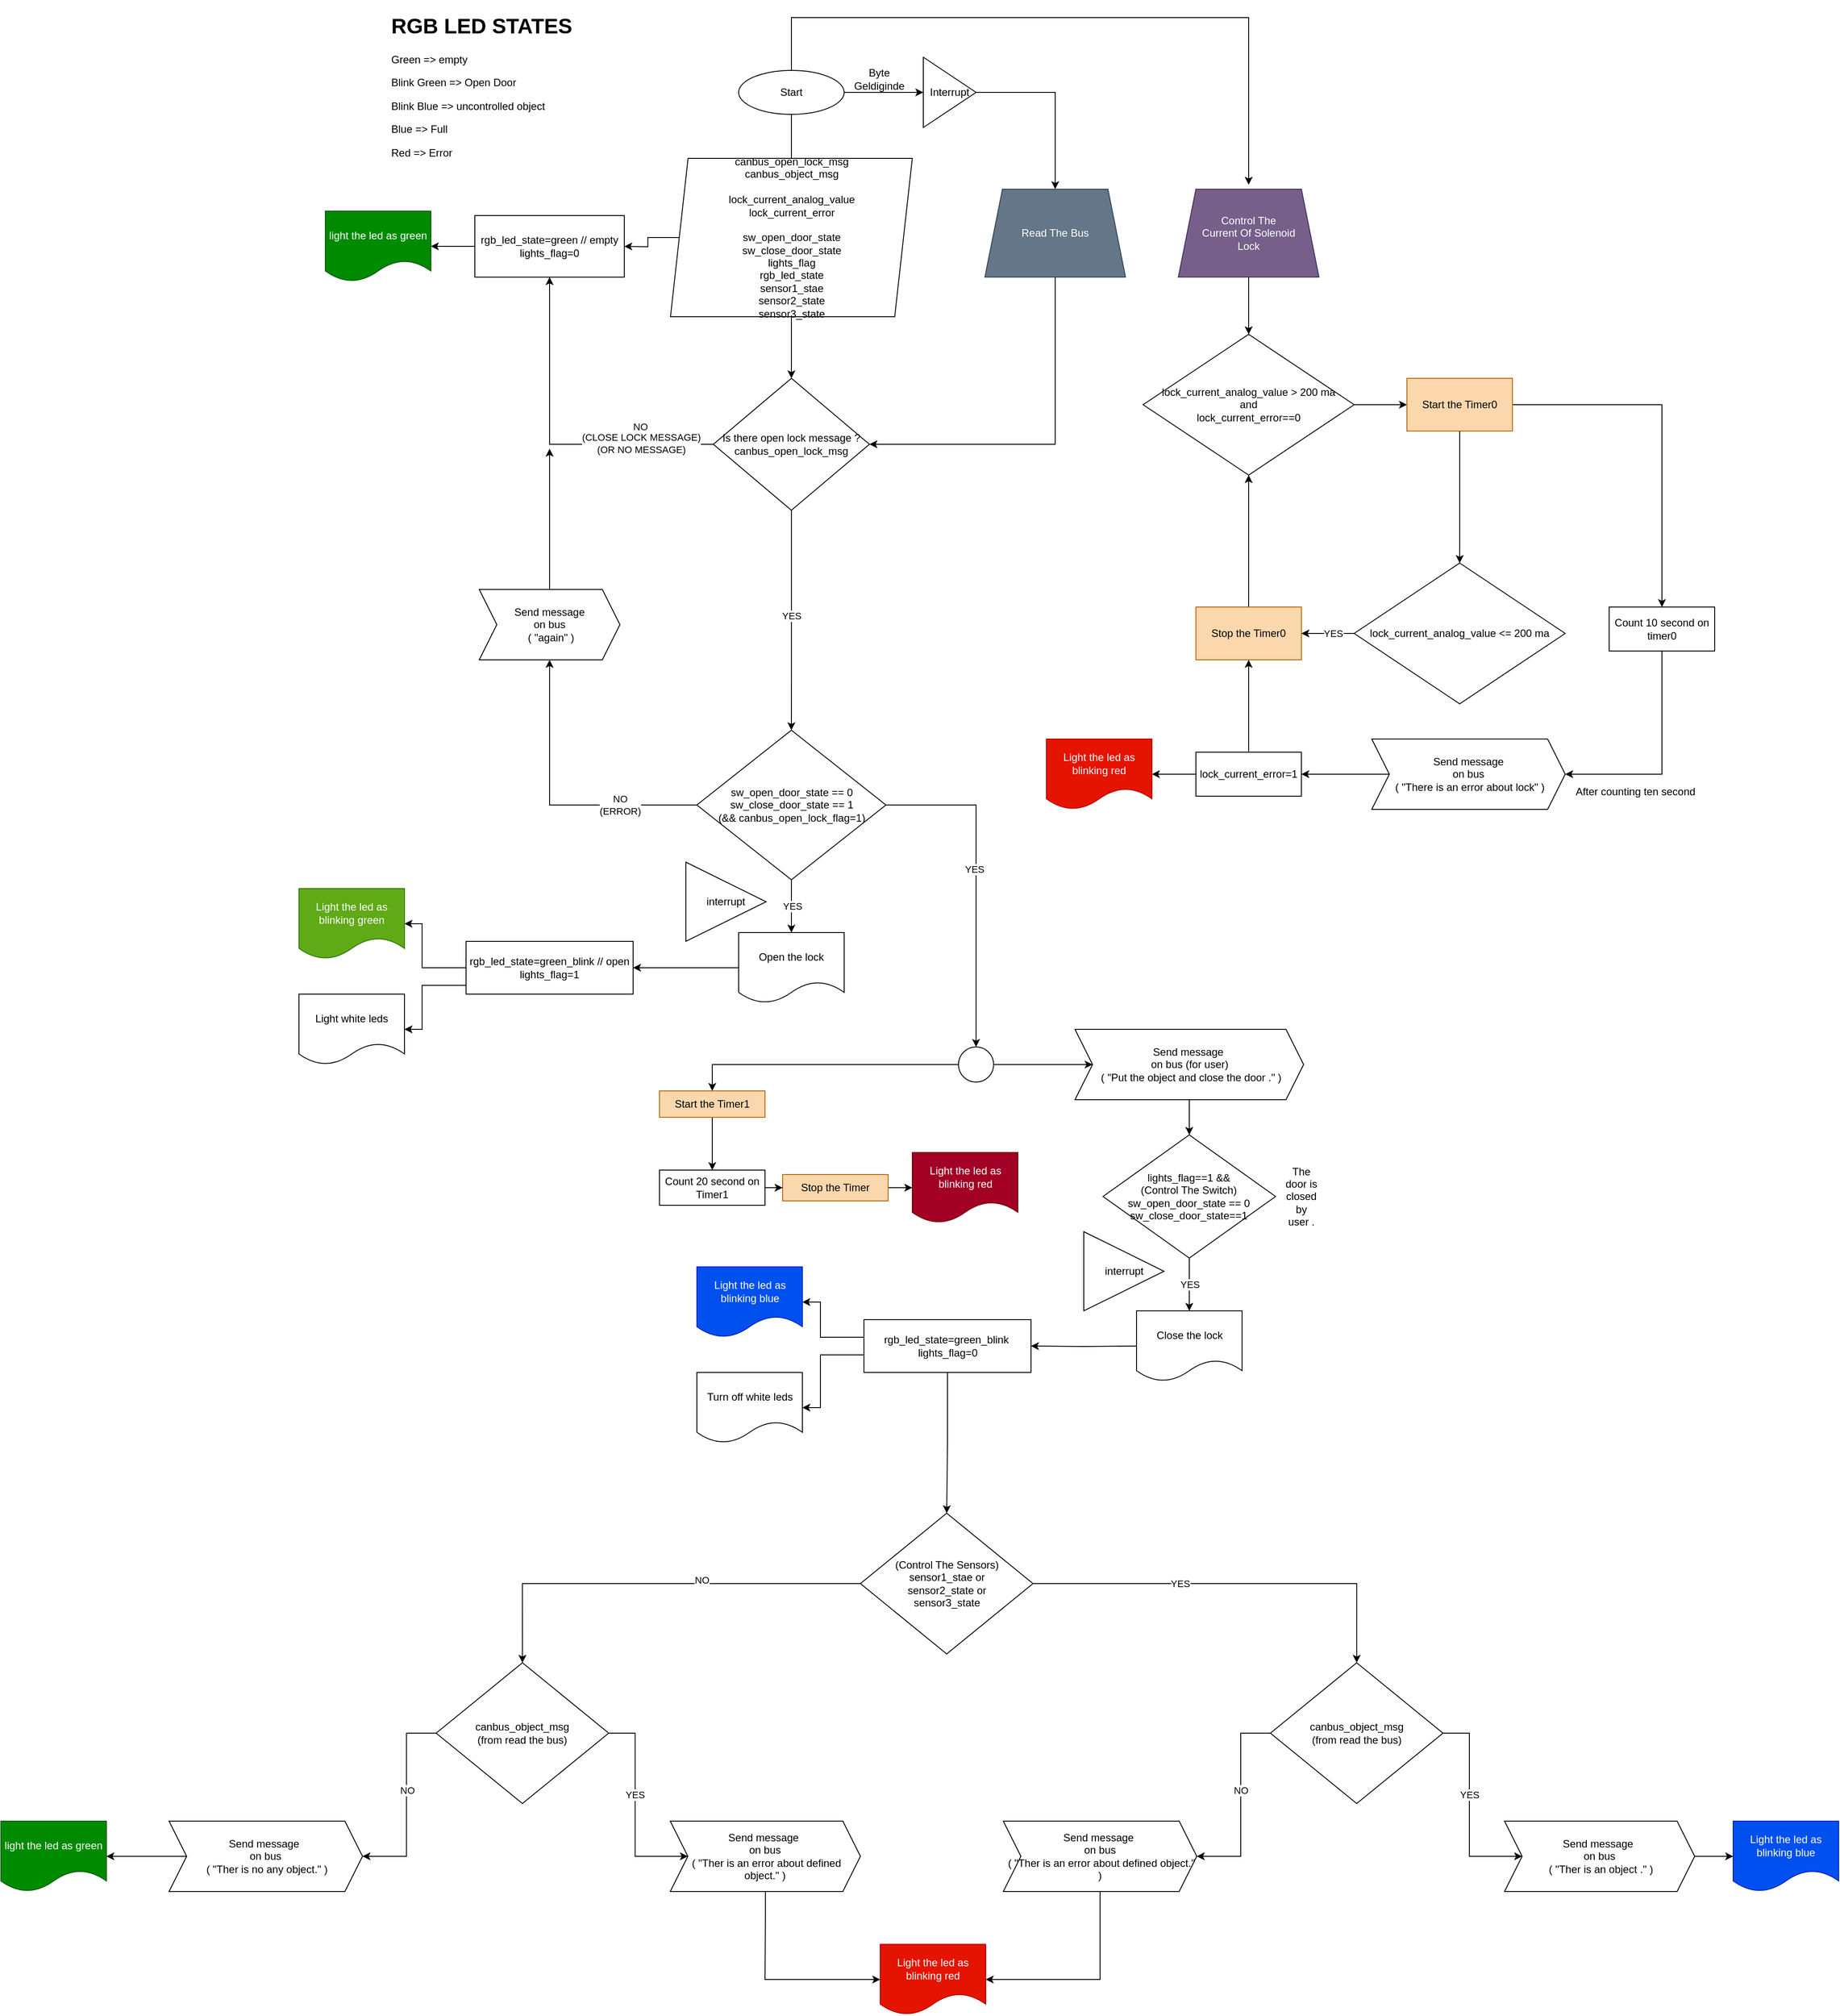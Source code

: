 <mxfile version="14.4.8" type="github">
  <diagram name="Page-1" id="edf60f1a-56cd-e834-aa8a-f176f3a09ee4">
    <mxGraphModel dx="5240" dy="3315" grid="1" gridSize="10" guides="1" tooltips="1" connect="1" arrows="1" fold="1" page="1" pageScale="1" pageWidth="1100" pageHeight="850" background="#ffffff" math="0" shadow="0">
      <root>
        <mxCell id="0" />
        <mxCell id="1" parent="0" />
        <mxCell id="D5FVr0X5BtPUz_qfZQi5-5" style="edgeStyle=orthogonalEdgeStyle;rounded=0;orthogonalLoop=1;jettySize=auto;html=1;" edge="1" parent="1" source="D5FVr0X5BtPUz_qfZQi5-3">
          <mxGeometry relative="1" as="geometry">
            <mxPoint x="-150.0" y="-450" as="targetPoint" />
          </mxGeometry>
        </mxCell>
        <mxCell id="D5FVr0X5BtPUz_qfZQi5-35" style="edgeStyle=orthogonalEdgeStyle;rounded=0;orthogonalLoop=1;jettySize=auto;html=1;entryX=0.5;entryY=0;entryDx=0;entryDy=0;" edge="1" parent="1" source="D5FVr0X5BtPUz_qfZQi5-46" target="D5FVr0X5BtPUz_qfZQi5-34">
          <mxGeometry relative="1" as="geometry" />
        </mxCell>
        <mxCell id="D5FVr0X5BtPUz_qfZQi5-44" style="edgeStyle=orthogonalEdgeStyle;rounded=0;orthogonalLoop=1;jettySize=auto;html=1;" edge="1" parent="1" source="D5FVr0X5BtPUz_qfZQi5-3">
          <mxGeometry relative="1" as="geometry">
            <mxPoint x="370" y="-440" as="targetPoint" />
            <Array as="points">
              <mxPoint x="-150" y="-630" />
            </Array>
          </mxGeometry>
        </mxCell>
        <mxCell id="D5FVr0X5BtPUz_qfZQi5-48" style="edgeStyle=orthogonalEdgeStyle;rounded=0;orthogonalLoop=1;jettySize=auto;html=1;entryX=0;entryY=0.5;entryDx=0;entryDy=0;" edge="1" parent="1" source="D5FVr0X5BtPUz_qfZQi5-3" target="D5FVr0X5BtPUz_qfZQi5-46">
          <mxGeometry relative="1" as="geometry">
            <mxPoint x="-20" y="-545" as="targetPoint" />
          </mxGeometry>
        </mxCell>
        <mxCell id="D5FVr0X5BtPUz_qfZQi5-3" value="Start" style="ellipse;whiteSpace=wrap;html=1;" vertex="1" parent="1">
          <mxGeometry x="-210" y="-570" width="120" height="50" as="geometry" />
        </mxCell>
        <mxCell id="D5FVr0X5BtPUz_qfZQi5-10" style="edgeStyle=orthogonalEdgeStyle;rounded=0;orthogonalLoop=1;jettySize=auto;html=1;entryX=0.5;entryY=0;entryDx=0;entryDy=0;" edge="1" parent="1" source="D5FVr0X5BtPUz_qfZQi5-6">
          <mxGeometry relative="1" as="geometry">
            <mxPoint x="-150.0" y="-220" as="targetPoint" />
          </mxGeometry>
        </mxCell>
        <mxCell id="D5FVr0X5BtPUz_qfZQi5-16" style="edgeStyle=orthogonalEdgeStyle;rounded=0;orthogonalLoop=1;jettySize=auto;html=1;" edge="1" parent="1" source="D5FVr0X5BtPUz_qfZQi5-6">
          <mxGeometry relative="1" as="geometry">
            <mxPoint x="-340" y="-370" as="targetPoint" />
          </mxGeometry>
        </mxCell>
        <mxCell id="D5FVr0X5BtPUz_qfZQi5-6" value="canbus_open_lock_msg&lt;br&gt;canbus_object_msg&lt;br&gt;&lt;br&gt;lock_current_analog_value&lt;br&gt;lock_current_error&lt;br&gt;&lt;br&gt;sw_open_door_state&lt;br&gt;sw_close_door_state&lt;br&gt;lights_flag&lt;br&gt;rgb_led_state&lt;br&gt;sensor1_stae&lt;br&gt;sensor2_state&lt;br&gt;sensor3_state" style="shape=parallelogram;perimeter=parallelogramPerimeter;whiteSpace=wrap;html=1;fixedSize=1;" vertex="1" parent="1">
          <mxGeometry x="-287.5" y="-470" width="275" height="180" as="geometry" />
        </mxCell>
        <mxCell id="D5FVr0X5BtPUz_qfZQi5-15" style="edgeStyle=orthogonalEdgeStyle;rounded=0;orthogonalLoop=1;jettySize=auto;html=1;entryX=0.5;entryY=0;entryDx=0;entryDy=0;" edge="1" parent="1" source="D5FVr0X5BtPUz_qfZQi5-11" target="D5FVr0X5BtPUz_qfZQi5-24">
          <mxGeometry relative="1" as="geometry">
            <mxPoint x="-150" y="170" as="targetPoint" />
            <Array as="points" />
          </mxGeometry>
        </mxCell>
        <mxCell id="D5FVr0X5BtPUz_qfZQi5-21" value="YES" style="edgeLabel;html=1;align=center;verticalAlign=middle;resizable=0;points=[];" vertex="1" connectable="0" parent="D5FVr0X5BtPUz_qfZQi5-15">
          <mxGeometry x="-0.691" y="-1" relative="1" as="geometry">
            <mxPoint x="0.9" y="81.1" as="offset" />
          </mxGeometry>
        </mxCell>
        <mxCell id="D5FVr0X5BtPUz_qfZQi5-18" style="edgeStyle=orthogonalEdgeStyle;rounded=0;orthogonalLoop=1;jettySize=auto;html=1;entryX=0.5;entryY=1;entryDx=0;entryDy=0;" edge="1" parent="1" source="D5FVr0X5BtPUz_qfZQi5-11" target="D5FVr0X5BtPUz_qfZQi5-17">
          <mxGeometry relative="1" as="geometry" />
        </mxCell>
        <mxCell id="D5FVr0X5BtPUz_qfZQi5-19" value="NO" style="edgeLabel;html=1;align=center;verticalAlign=middle;resizable=0;points=[];" vertex="1" connectable="0" parent="D5FVr0X5BtPUz_qfZQi5-18">
          <mxGeometry x="-0.831" y="-2" relative="1" as="geometry">
            <mxPoint x="-51.5" y="-18.06" as="offset" />
          </mxGeometry>
        </mxCell>
        <mxCell id="D5FVr0X5BtPUz_qfZQi5-20" value="(CLOSE LOCK MESSAGE)&lt;br&gt;(OR NO MESSAGE)" style="edgeLabel;html=1;align=center;verticalAlign=middle;resizable=0;points=[];" vertex="1" connectable="0" parent="D5FVr0X5BtPUz_qfZQi5-18">
          <mxGeometry x="-0.439" y="-1" relative="1" as="geometry">
            <mxPoint x="22.5" as="offset" />
          </mxGeometry>
        </mxCell>
        <mxCell id="D5FVr0X5BtPUz_qfZQi5-11" value="Is there open lock message ?&lt;br&gt;canbus_open_lock_msg" style="rhombus;whiteSpace=wrap;html=1;" vertex="1" parent="1">
          <mxGeometry x="-238.75" y="-220" width="177.5" height="150" as="geometry" />
        </mxCell>
        <mxCell id="D5FVr0X5BtPUz_qfZQi5-33" style="edgeStyle=orthogonalEdgeStyle;rounded=0;orthogonalLoop=1;jettySize=auto;html=1;entryX=1;entryY=0.5;entryDx=0;entryDy=0;" edge="1" parent="1" source="D5FVr0X5BtPUz_qfZQi5-17" target="D5FVr0X5BtPUz_qfZQi5-32">
          <mxGeometry relative="1" as="geometry" />
        </mxCell>
        <mxCell id="D5FVr0X5BtPUz_qfZQi5-17" value="rgb_led_state=green // empty&lt;br&gt;lights_flag=0" style="rounded=0;whiteSpace=wrap;html=1;" vertex="1" parent="1">
          <mxGeometry x="-510" y="-405" width="170" height="70" as="geometry" />
        </mxCell>
        <mxCell id="D5FVr0X5BtPUz_qfZQi5-26" value="YES" style="edgeStyle=orthogonalEdgeStyle;rounded=0;orthogonalLoop=1;jettySize=auto;html=1;entryX=0.5;entryY=0;entryDx=0;entryDy=0;" edge="1" parent="1" source="D5FVr0X5BtPUz_qfZQi5-24">
          <mxGeometry relative="1" as="geometry">
            <mxPoint x="-150" y="410" as="targetPoint" />
            <Array as="points" />
          </mxGeometry>
        </mxCell>
        <mxCell id="D5FVr0X5BtPUz_qfZQi5-41" value="NO&lt;br&gt;(ERROR)" style="edgeStyle=orthogonalEdgeStyle;rounded=0;orthogonalLoop=1;jettySize=auto;html=1;" edge="1" parent="1" source="D5FVr0X5BtPUz_qfZQi5-24" target="D5FVr0X5BtPUz_qfZQi5-40">
          <mxGeometry x="-0.472" relative="1" as="geometry">
            <mxPoint as="offset" />
          </mxGeometry>
        </mxCell>
        <mxCell id="D5FVr0X5BtPUz_qfZQi5-78" style="edgeStyle=orthogonalEdgeStyle;rounded=0;orthogonalLoop=1;jettySize=auto;html=1;entryX=0.5;entryY=0;entryDx=0;entryDy=0;" edge="1" parent="1" source="D5FVr0X5BtPUz_qfZQi5-24" target="D5FVr0X5BtPUz_qfZQi5-171">
          <mxGeometry relative="1" as="geometry">
            <mxPoint x="60" y="480" as="targetPoint" />
            <Array as="points">
              <mxPoint x="60" y="265" />
            </Array>
          </mxGeometry>
        </mxCell>
        <mxCell id="D5FVr0X5BtPUz_qfZQi5-79" value="YES" style="edgeLabel;html=1;align=center;verticalAlign=middle;resizable=0;points=[];" vertex="1" connectable="0" parent="D5FVr0X5BtPUz_qfZQi5-78">
          <mxGeometry x="-0.069" y="-2" relative="1" as="geometry">
            <mxPoint as="offset" />
          </mxGeometry>
        </mxCell>
        <mxCell id="D5FVr0X5BtPUz_qfZQi5-24" value="sw_open_door_state == 0&lt;span&gt;&lt;br&gt;sw_close_door_state == 1&lt;br&gt;(&amp;amp;&amp;amp;&amp;nbsp;&lt;/span&gt;canbus_open_lock_flag=1&lt;span&gt;)&lt;br&gt;&lt;/span&gt;" style="rhombus;whiteSpace=wrap;html=1;" vertex="1" parent="1">
          <mxGeometry x="-257.5" y="180" width="215" height="170" as="geometry" />
        </mxCell>
        <mxCell id="D5FVr0X5BtPUz_qfZQi5-63" style="edgeStyle=orthogonalEdgeStyle;rounded=0;orthogonalLoop=1;jettySize=auto;html=1;entryX=1;entryY=0.5;entryDx=0;entryDy=0;" edge="1" parent="1" source="D5FVr0X5BtPUz_qfZQi5-31" target="D5FVr0X5BtPUz_qfZQi5-61">
          <mxGeometry relative="1" as="geometry" />
        </mxCell>
        <mxCell id="D5FVr0X5BtPUz_qfZQi5-31" value="Open the lock" style="shape=document;whiteSpace=wrap;html=1;boundedLbl=1;" vertex="1" parent="1">
          <mxGeometry x="-210" y="410" width="120" height="80" as="geometry" />
        </mxCell>
        <mxCell id="D5FVr0X5BtPUz_qfZQi5-32" value="light the led as green" style="shape=document;whiteSpace=wrap;html=1;boundedLbl=1;fillColor=#008a00;strokeColor=#005700;fontColor=#ffffff;" vertex="1" parent="1">
          <mxGeometry x="-680" y="-410" width="120" height="80" as="geometry" />
        </mxCell>
        <mxCell id="D5FVr0X5BtPUz_qfZQi5-36" style="edgeStyle=orthogonalEdgeStyle;rounded=0;orthogonalLoop=1;jettySize=auto;html=1;entryX=1;entryY=0.5;entryDx=0;entryDy=0;" edge="1" parent="1" source="D5FVr0X5BtPUz_qfZQi5-34" target="D5FVr0X5BtPUz_qfZQi5-11">
          <mxGeometry relative="1" as="geometry">
            <Array as="points">
              <mxPoint x="150" y="-145" />
            </Array>
          </mxGeometry>
        </mxCell>
        <mxCell id="D5FVr0X5BtPUz_qfZQi5-34" value="Read The Bus" style="shape=trapezoid;perimeter=trapezoidPerimeter;whiteSpace=wrap;html=1;fixedSize=1;fillColor=#647687;strokeColor=#314354;fontColor=#ffffff;" vertex="1" parent="1">
          <mxGeometry x="70" y="-435" width="160" height="100" as="geometry" />
        </mxCell>
        <mxCell id="D5FVr0X5BtPUz_qfZQi5-37" value="interrupt" style="triangle;whiteSpace=wrap;html=1;" vertex="1" parent="1">
          <mxGeometry x="182.5" y="750" width="91.25" height="90" as="geometry" />
        </mxCell>
        <mxCell id="D5FVr0X5BtPUz_qfZQi5-42" style="edgeStyle=orthogonalEdgeStyle;rounded=0;orthogonalLoop=1;jettySize=auto;html=1;exitX=1;exitY=0.5;exitDx=0;exitDy=0;" edge="1" parent="1" source="D5FVr0X5BtPUz_qfZQi5-40">
          <mxGeometry relative="1" as="geometry">
            <mxPoint x="-425" y="-140" as="targetPoint" />
            <Array as="points">
              <mxPoint x="-425" y="60" />
            </Array>
          </mxGeometry>
        </mxCell>
        <mxCell id="D5FVr0X5BtPUz_qfZQi5-40" value="Send message &lt;br&gt;on bus&lt;br&gt;&amp;nbsp;( &quot;again&quot; )" style="shape=step;perimeter=stepPerimeter;whiteSpace=wrap;html=1;fixedSize=1;rotation=0;" vertex="1" parent="1">
          <mxGeometry x="-505" y="20" width="160" height="80" as="geometry" />
        </mxCell>
        <mxCell id="D5FVr0X5BtPUz_qfZQi5-58" style="edgeStyle=orthogonalEdgeStyle;rounded=0;orthogonalLoop=1;jettySize=auto;html=1;" edge="1" parent="1" source="D5FVr0X5BtPUz_qfZQi5-45" target="D5FVr0X5BtPUz_qfZQi5-57">
          <mxGeometry relative="1" as="geometry" />
        </mxCell>
        <mxCell id="D5FVr0X5BtPUz_qfZQi5-45" value="Control The &lt;br&gt;Current Of Solenoid&lt;br&gt;Lock" style="shape=trapezoid;perimeter=trapezoidPerimeter;whiteSpace=wrap;html=1;fixedSize=1;fillColor=#76608a;strokeColor=#432D57;fontColor=#ffffff;" vertex="1" parent="1">
          <mxGeometry x="290" y="-435" width="160" height="100" as="geometry" />
        </mxCell>
        <mxCell id="D5FVr0X5BtPUz_qfZQi5-46" value="Interrupt" style="triangle;whiteSpace=wrap;html=1;" vertex="1" parent="1">
          <mxGeometry y="-585" width="60" height="80" as="geometry" />
        </mxCell>
        <mxCell id="D5FVr0X5BtPUz_qfZQi5-49" value="Byte Geldiginde&lt;br&gt;" style="text;html=1;strokeColor=none;fillColor=none;align=center;verticalAlign=middle;whiteSpace=wrap;rounded=0;" vertex="1" parent="1">
          <mxGeometry x="-70" y="-570" width="40" height="20" as="geometry" />
        </mxCell>
        <mxCell id="D5FVr0X5BtPUz_qfZQi5-52" value="YES" style="edgeStyle=orthogonalEdgeStyle;rounded=0;orthogonalLoop=1;jettySize=auto;html=1;exitX=0.5;exitY=1;exitDx=0;exitDy=0;" edge="1" parent="1" source="D5FVr0X5BtPUz_qfZQi5-50">
          <mxGeometry relative="1" as="geometry">
            <mxPoint x="302.5" y="840" as="targetPoint" />
            <mxPoint x="302.5" y="769.996" as="sourcePoint" />
          </mxGeometry>
        </mxCell>
        <mxCell id="D5FVr0X5BtPUz_qfZQi5-50" value="lights_flag==1 &amp;amp;&amp;amp;&lt;br&gt;(Control The Switch)&lt;br&gt;sw_open_door_state == 0&lt;br&gt;sw_close_door_state==1" style="rhombus;whiteSpace=wrap;html=1;" vertex="1" parent="1">
          <mxGeometry x="204.37" y="640" width="196.25" height="140" as="geometry" />
        </mxCell>
        <mxCell id="D5FVr0X5BtPUz_qfZQi5-56" value="Close the lock" style="shape=document;whiteSpace=wrap;html=1;boundedLbl=1;" vertex="1" parent="1">
          <mxGeometry x="242.5" y="840" width="120" height="80" as="geometry" />
        </mxCell>
        <mxCell id="D5FVr0X5BtPUz_qfZQi5-137" style="edgeStyle=orthogonalEdgeStyle;rounded=0;orthogonalLoop=1;jettySize=auto;html=1;" edge="1" parent="1" source="D5FVr0X5BtPUz_qfZQi5-57" target="D5FVr0X5BtPUz_qfZQi5-136">
          <mxGeometry relative="1" as="geometry" />
        </mxCell>
        <mxCell id="D5FVr0X5BtPUz_qfZQi5-57" value="lock_current_analog_value &amp;gt; 200 ma&lt;br&gt;and&lt;br&gt;lock_current_error==0" style="rhombus;whiteSpace=wrap;html=1;" vertex="1" parent="1">
          <mxGeometry x="250" y="-270" width="240" height="160" as="geometry" />
        </mxCell>
        <mxCell id="D5FVr0X5BtPUz_qfZQi5-163" style="edgeStyle=orthogonalEdgeStyle;rounded=0;orthogonalLoop=1;jettySize=auto;html=1;entryX=1;entryY=0.5;entryDx=0;entryDy=0;" edge="1" parent="1" source="D5FVr0X5BtPUz_qfZQi5-59" target="D5FVr0X5BtPUz_qfZQi5-161">
          <mxGeometry relative="1" as="geometry" />
        </mxCell>
        <mxCell id="D5FVr0X5BtPUz_qfZQi5-59" value="Send message &lt;br&gt;on bus&lt;br&gt;&amp;nbsp;( &quot;There is an error about lock&quot; )" style="shape=step;perimeter=stepPerimeter;whiteSpace=wrap;html=1;fixedSize=1;rotation=0;" vertex="1" parent="1">
          <mxGeometry x="510" y="190" width="220" height="80" as="geometry" />
        </mxCell>
        <mxCell id="D5FVr0X5BtPUz_qfZQi5-65" style="edgeStyle=orthogonalEdgeStyle;rounded=0;orthogonalLoop=1;jettySize=auto;html=1;entryX=1;entryY=0.5;entryDx=0;entryDy=0;" edge="1" parent="1" source="D5FVr0X5BtPUz_qfZQi5-61" target="D5FVr0X5BtPUz_qfZQi5-64">
          <mxGeometry relative="1" as="geometry">
            <Array as="points">
              <mxPoint x="-570" y="450" />
              <mxPoint x="-570" y="400" />
            </Array>
          </mxGeometry>
        </mxCell>
        <mxCell id="D5FVr0X5BtPUz_qfZQi5-67" style="edgeStyle=orthogonalEdgeStyle;rounded=0;orthogonalLoop=1;jettySize=auto;html=1;entryX=1;entryY=0.5;entryDx=0;entryDy=0;" edge="1" parent="1" source="D5FVr0X5BtPUz_qfZQi5-61" target="D5FVr0X5BtPUz_qfZQi5-66">
          <mxGeometry relative="1" as="geometry">
            <Array as="points">
              <mxPoint x="-570" y="470" />
              <mxPoint x="-570" y="520" />
            </Array>
          </mxGeometry>
        </mxCell>
        <mxCell id="D5FVr0X5BtPUz_qfZQi5-61" value="&lt;span&gt;rgb_led_state=green_blink // open&lt;/span&gt;&lt;br&gt;&lt;span&gt;lights_flag=1&lt;/span&gt;" style="rounded=0;whiteSpace=wrap;html=1;" vertex="1" parent="1">
          <mxGeometry x="-520" y="420" width="190" height="60" as="geometry" />
        </mxCell>
        <mxCell id="D5FVr0X5BtPUz_qfZQi5-64" value="Light the led as blinking green" style="shape=document;whiteSpace=wrap;html=1;boundedLbl=1;fillColor=#60a917;strokeColor=#2D7600;fontColor=#ffffff;" vertex="1" parent="1">
          <mxGeometry x="-710" y="360" width="120" height="80" as="geometry" />
        </mxCell>
        <mxCell id="D5FVr0X5BtPUz_qfZQi5-66" value="Light white leds" style="shape=document;whiteSpace=wrap;html=1;boundedLbl=1;" vertex="1" parent="1">
          <mxGeometry x="-710" y="480" width="120" height="80" as="geometry" />
        </mxCell>
        <mxCell id="D5FVr0X5BtPUz_qfZQi5-68" style="edgeStyle=orthogonalEdgeStyle;rounded=0;orthogonalLoop=1;jettySize=auto;html=1;entryX=1;entryY=0.5;entryDx=0;entryDy=0;" edge="1" parent="1" target="D5FVr0X5BtPUz_qfZQi5-71">
          <mxGeometry relative="1" as="geometry">
            <mxPoint x="242.5" y="880" as="sourcePoint" />
          </mxGeometry>
        </mxCell>
        <mxCell id="D5FVr0X5BtPUz_qfZQi5-69" style="edgeStyle=orthogonalEdgeStyle;rounded=0;orthogonalLoop=1;jettySize=auto;html=1;entryX=1;entryY=0.5;entryDx=0;entryDy=0;" edge="1" parent="1" source="D5FVr0X5BtPUz_qfZQi5-71" target="D5FVr0X5BtPUz_qfZQi5-72">
          <mxGeometry relative="1" as="geometry">
            <Array as="points">
              <mxPoint x="-117" y="870" />
              <mxPoint x="-117" y="830" />
            </Array>
          </mxGeometry>
        </mxCell>
        <mxCell id="D5FVr0X5BtPUz_qfZQi5-70" style="edgeStyle=orthogonalEdgeStyle;rounded=0;orthogonalLoop=1;jettySize=auto;html=1;entryX=1;entryY=0.5;entryDx=0;entryDy=0;" edge="1" parent="1" source="D5FVr0X5BtPUz_qfZQi5-71" target="D5FVr0X5BtPUz_qfZQi5-73">
          <mxGeometry relative="1" as="geometry">
            <Array as="points">
              <mxPoint x="-117" y="890" />
              <mxPoint x="-117" y="950" />
            </Array>
          </mxGeometry>
        </mxCell>
        <mxCell id="D5FVr0X5BtPUz_qfZQi5-192" style="edgeStyle=orthogonalEdgeStyle;rounded=0;orthogonalLoop=1;jettySize=auto;html=1;entryX=0.5;entryY=0;entryDx=0;entryDy=0;" edge="1" parent="1" source="D5FVr0X5BtPUz_qfZQi5-71" target="D5FVr0X5BtPUz_qfZQi5-106">
          <mxGeometry relative="1" as="geometry" />
        </mxCell>
        <mxCell id="D5FVr0X5BtPUz_qfZQi5-71" value="&lt;span&gt;rgb_led_state=green_blink&amp;nbsp;&lt;/span&gt;&lt;br&gt;&lt;span&gt;lights_flag=0&lt;/span&gt;" style="rounded=0;whiteSpace=wrap;html=1;" vertex="1" parent="1">
          <mxGeometry x="-67.5" y="850" width="190" height="60" as="geometry" />
        </mxCell>
        <mxCell id="D5FVr0X5BtPUz_qfZQi5-72" value="Light the led as blinking blue" style="shape=document;whiteSpace=wrap;html=1;boundedLbl=1;fillColor=#0050ef;strokeColor=#001DBC;fontColor=#ffffff;" vertex="1" parent="1">
          <mxGeometry x="-257.5" y="790" width="120" height="80" as="geometry" />
        </mxCell>
        <mxCell id="D5FVr0X5BtPUz_qfZQi5-73" value="Turn off white leds" style="shape=document;whiteSpace=wrap;html=1;boundedLbl=1;" vertex="1" parent="1">
          <mxGeometry x="-257.5" y="910" width="120" height="80" as="geometry" />
        </mxCell>
        <mxCell id="D5FVr0X5BtPUz_qfZQi5-74" value="&lt;h1&gt;RGB LED STATES&lt;/h1&gt;&lt;p&gt;Green =&amp;gt; empty&lt;/p&gt;&lt;p&gt;Blink Green =&amp;gt; Open Door&lt;/p&gt;&lt;p&gt;Blink Blue =&amp;gt; uncontrolled object&lt;/p&gt;&lt;p&gt;Blue =&amp;gt; Full&lt;/p&gt;&lt;p&gt;Red =&amp;gt; Error&lt;/p&gt;&lt;p&gt;&lt;br&gt;&lt;/p&gt;&lt;p&gt;&lt;br&gt;&lt;/p&gt;" style="text;html=1;strokeColor=none;fillColor=none;spacing=5;spacingTop=-20;whiteSpace=wrap;overflow=hidden;rounded=0;" vertex="1" parent="1">
          <mxGeometry x="-610" y="-640" width="230" height="170" as="geometry" />
        </mxCell>
        <mxCell id="D5FVr0X5BtPUz_qfZQi5-75" value="interrupt" style="triangle;whiteSpace=wrap;html=1;" vertex="1" parent="1">
          <mxGeometry x="-270" y="330" width="91.25" height="90" as="geometry" />
        </mxCell>
        <mxCell id="D5FVr0X5BtPUz_qfZQi5-91" value="The door is closed by user ." style="text;html=1;strokeColor=none;fillColor=none;align=center;verticalAlign=middle;whiteSpace=wrap;rounded=0;" vertex="1" parent="1">
          <mxGeometry x="410" y="700" width="40" height="20" as="geometry" />
        </mxCell>
        <mxCell id="D5FVr0X5BtPUz_qfZQi5-181" style="edgeStyle=orthogonalEdgeStyle;rounded=0;orthogonalLoop=1;jettySize=auto;html=1;entryX=0.5;entryY=0;entryDx=0;entryDy=0;" edge="1" parent="1" source="D5FVr0X5BtPUz_qfZQi5-96" target="D5FVr0X5BtPUz_qfZQi5-180">
          <mxGeometry relative="1" as="geometry" />
        </mxCell>
        <mxCell id="D5FVr0X5BtPUz_qfZQi5-96" value="Start the Timer1" style="rounded=0;whiteSpace=wrap;html=1;fillColor=#fad7ac;strokeColor=#b46504;" vertex="1" parent="1">
          <mxGeometry x="-300" y="590" width="120" height="30" as="geometry" />
        </mxCell>
        <mxCell id="D5FVr0X5BtPUz_qfZQi5-190" style="edgeStyle=orthogonalEdgeStyle;rounded=0;orthogonalLoop=1;jettySize=auto;html=1;entryX=0.5;entryY=0;entryDx=0;entryDy=0;" edge="1" parent="1" source="D5FVr0X5BtPUz_qfZQi5-100" target="D5FVr0X5BtPUz_qfZQi5-50">
          <mxGeometry relative="1" as="geometry" />
        </mxCell>
        <mxCell id="D5FVr0X5BtPUz_qfZQi5-100" value="&lt;span style=&quot;background-color: rgb(255 , 255 , 255)&quot;&gt;Send message&amp;nbsp;&lt;/span&gt;&lt;br&gt;&lt;span style=&quot;background-color: rgb(255 , 255 , 255)&quot;&gt;on bus (for user)&lt;/span&gt;&lt;br&gt;&lt;span style=&quot;background-color: rgb(255 , 255 , 255)&quot;&gt;&amp;nbsp;( &quot;Put the object and close the door .&quot; )&lt;/span&gt;" style="shape=step;perimeter=stepPerimeter;whiteSpace=wrap;html=1;fixedSize=1;" vertex="1" parent="1">
          <mxGeometry x="172.5" y="520" width="260" height="80" as="geometry" />
        </mxCell>
        <mxCell id="D5FVr0X5BtPUz_qfZQi5-189" value="" style="edgeStyle=orthogonalEdgeStyle;rounded=0;orthogonalLoop=1;jettySize=auto;html=1;" edge="1" parent="1" source="D5FVr0X5BtPUz_qfZQi5-103" target="D5FVr0X5BtPUz_qfZQi5-183">
          <mxGeometry relative="1" as="geometry" />
        </mxCell>
        <mxCell id="D5FVr0X5BtPUz_qfZQi5-103" value="Stop the Timer" style="rounded=0;whiteSpace=wrap;html=1;fillColor=#fad7ac;strokeColor=#b46504;" vertex="1" parent="1">
          <mxGeometry x="-160" y="685" width="120" height="30" as="geometry" />
        </mxCell>
        <mxCell id="D5FVr0X5BtPUz_qfZQi5-118" value="YES" style="edgeStyle=orthogonalEdgeStyle;rounded=0;orthogonalLoop=1;jettySize=auto;html=1;entryX=0.5;entryY=0;entryDx=0;entryDy=0;" edge="1" parent="1" source="D5FVr0X5BtPUz_qfZQi5-106" target="D5FVr0X5BtPUz_qfZQi5-117">
          <mxGeometry x="-0.271" relative="1" as="geometry">
            <Array as="points">
              <mxPoint x="493" y="1150" />
            </Array>
            <mxPoint as="offset" />
          </mxGeometry>
        </mxCell>
        <mxCell id="D5FVr0X5BtPUz_qfZQi5-131" style="edgeStyle=orthogonalEdgeStyle;rounded=0;orthogonalLoop=1;jettySize=auto;html=1;entryX=0.5;entryY=0;entryDx=0;entryDy=0;" edge="1" parent="1" source="D5FVr0X5BtPUz_qfZQi5-106" target="D5FVr0X5BtPUz_qfZQi5-130">
          <mxGeometry relative="1" as="geometry" />
        </mxCell>
        <mxCell id="D5FVr0X5BtPUz_qfZQi5-132" value="NO&lt;br&gt;" style="edgeLabel;html=1;align=center;verticalAlign=middle;resizable=0;points=[];" vertex="1" connectable="0" parent="D5FVr0X5BtPUz_qfZQi5-131">
          <mxGeometry x="-0.235" y="-4" relative="1" as="geometry">
            <mxPoint x="1" as="offset" />
          </mxGeometry>
        </mxCell>
        <mxCell id="D5FVr0X5BtPUz_qfZQi5-106" value="(Control The Sensors)&lt;br&gt;sensor1_stae or&lt;br&gt;sensor2_state or&lt;br&gt;sensor3_state" style="rhombus;whiteSpace=wrap;html=1;" vertex="1" parent="1">
          <mxGeometry x="-71.5" y="1070" width="196.25" height="160" as="geometry" />
        </mxCell>
        <mxCell id="D5FVr0X5BtPUz_qfZQi5-135" style="edgeStyle=orthogonalEdgeStyle;rounded=0;orthogonalLoop=1;jettySize=auto;html=1;" edge="1" parent="1" source="D5FVr0X5BtPUz_qfZQi5-107" target="D5FVr0X5BtPUz_qfZQi5-134">
          <mxGeometry relative="1" as="geometry" />
        </mxCell>
        <mxCell id="D5FVr0X5BtPUz_qfZQi5-107" value="&lt;span style=&quot;background-color: rgb(255 , 255 , 255)&quot;&gt;Send message&amp;nbsp;&lt;/span&gt;&lt;br&gt;&lt;span style=&quot;background-color: rgb(255 , 255 , 255)&quot;&gt;on bus&lt;/span&gt;&lt;br&gt;&lt;span style=&quot;background-color: rgb(255 , 255 , 255)&quot;&gt;&amp;nbsp;( &quot;Ther is an object .&quot; )&lt;/span&gt;" style="shape=step;perimeter=stepPerimeter;whiteSpace=wrap;html=1;fixedSize=1;" vertex="1" parent="1">
          <mxGeometry x="661" y="1420" width="216.25" height="80" as="geometry" />
        </mxCell>
        <mxCell id="D5FVr0X5BtPUz_qfZQi5-167" style="edgeStyle=orthogonalEdgeStyle;rounded=0;orthogonalLoop=1;jettySize=auto;html=1;entryX=1;entryY=0.5;entryDx=0;entryDy=0;" edge="1" parent="1" source="D5FVr0X5BtPUz_qfZQi5-111" target="D5FVr0X5BtPUz_qfZQi5-166">
          <mxGeometry relative="1" as="geometry">
            <Array as="points">
              <mxPoint x="201" y="1600" />
            </Array>
          </mxGeometry>
        </mxCell>
        <mxCell id="D5FVr0X5BtPUz_qfZQi5-111" value="&lt;span&gt;Send message&amp;nbsp;&lt;/span&gt;&lt;br style=&quot;background-color: rgb(248 , 249 , 250)&quot;&gt;&lt;span&gt;on bus&lt;/span&gt;&lt;br style=&quot;background-color: rgb(248 , 249 , 250)&quot;&gt;&lt;span&gt;&amp;nbsp;( &quot;Ther is an error about defined object.&quot; )&lt;/span&gt;" style="shape=step;perimeter=stepPerimeter;whiteSpace=wrap;html=1;fixedSize=1;rotation=0;" vertex="1" parent="1">
          <mxGeometry x="91" y="1420" width="220" height="80" as="geometry" />
        </mxCell>
        <mxCell id="D5FVr0X5BtPUz_qfZQi5-120" value="YES" style="edgeStyle=orthogonalEdgeStyle;rounded=0;orthogonalLoop=1;jettySize=auto;html=1;entryX=0;entryY=0.5;entryDx=0;entryDy=0;" edge="1" parent="1" source="D5FVr0X5BtPUz_qfZQi5-117" target="D5FVr0X5BtPUz_qfZQi5-107">
          <mxGeometry x="-0.13" relative="1" as="geometry">
            <Array as="points">
              <mxPoint x="621" y="1320" />
              <mxPoint x="621" y="1460" />
            </Array>
            <mxPoint as="offset" />
          </mxGeometry>
        </mxCell>
        <mxCell id="D5FVr0X5BtPUz_qfZQi5-122" style="edgeStyle=orthogonalEdgeStyle;rounded=0;orthogonalLoop=1;jettySize=auto;html=1;entryX=1;entryY=0.5;entryDx=0;entryDy=0;" edge="1" parent="1" source="D5FVr0X5BtPUz_qfZQi5-117" target="D5FVr0X5BtPUz_qfZQi5-111">
          <mxGeometry relative="1" as="geometry">
            <mxPoint x="321" y="1460" as="targetPoint" />
            <Array as="points">
              <mxPoint x="361" y="1320" />
              <mxPoint x="361" y="1460" />
            </Array>
          </mxGeometry>
        </mxCell>
        <mxCell id="D5FVr0X5BtPUz_qfZQi5-123" value="NO" style="edgeLabel;html=1;align=center;verticalAlign=middle;resizable=0;points=[];" vertex="1" connectable="0" parent="D5FVr0X5BtPUz_qfZQi5-122">
          <mxGeometry x="-0.009" relative="1" as="geometry">
            <mxPoint y="-12.92" as="offset" />
          </mxGeometry>
        </mxCell>
        <mxCell id="D5FVr0X5BtPUz_qfZQi5-117" value="canbus_object_msg&lt;br&gt;(from read the bus)" style="rhombus;whiteSpace=wrap;html=1;" vertex="1" parent="1">
          <mxGeometry x="394.75" y="1240" width="196.25" height="160" as="geometry" />
        </mxCell>
        <mxCell id="D5FVr0X5BtPUz_qfZQi5-168" style="edgeStyle=orthogonalEdgeStyle;rounded=0;orthogonalLoop=1;jettySize=auto;html=1;entryX=0;entryY=0.5;entryDx=0;entryDy=0;" edge="1" parent="1" source="D5FVr0X5BtPUz_qfZQi5-125" target="D5FVr0X5BtPUz_qfZQi5-166">
          <mxGeometry relative="1" as="geometry">
            <mxPoint x="-89" y="1700" as="targetPoint" />
            <Array as="points">
              <mxPoint x="-180" y="1530" />
              <mxPoint x="-180" y="1600" />
            </Array>
          </mxGeometry>
        </mxCell>
        <mxCell id="D5FVr0X5BtPUz_qfZQi5-125" value="Send message&amp;nbsp;&lt;br&gt;on bus&lt;br&gt;&amp;nbsp;( &quot;Ther is an error about defined object.&quot; )" style="shape=step;perimeter=stepPerimeter;whiteSpace=wrap;html=1;fixedSize=1;" vertex="1" parent="1">
          <mxGeometry x="-287.75" y="1420" width="216.25" height="80" as="geometry" />
        </mxCell>
        <mxCell id="D5FVr0X5BtPUz_qfZQi5-170" style="edgeStyle=orthogonalEdgeStyle;rounded=0;orthogonalLoop=1;jettySize=auto;html=1;entryX=1;entryY=0.5;entryDx=0;entryDy=0;" edge="1" parent="1" source="D5FVr0X5BtPUz_qfZQi5-126" target="D5FVr0X5BtPUz_qfZQi5-169">
          <mxGeometry relative="1" as="geometry" />
        </mxCell>
        <mxCell id="D5FVr0X5BtPUz_qfZQi5-126" value="&lt;span&gt;Send message&amp;nbsp;&lt;/span&gt;&lt;br style=&quot;background-color: rgb(248 , 249 , 250)&quot;&gt;&lt;span&gt;on bus&lt;/span&gt;&lt;br style=&quot;background-color: rgb(248 , 249 , 250)&quot;&gt;&lt;span&gt;&amp;nbsp;( &quot;Ther is no any object.&quot; )&lt;/span&gt;" style="shape=step;perimeter=stepPerimeter;whiteSpace=wrap;html=1;fixedSize=1;rotation=0;" vertex="1" parent="1">
          <mxGeometry x="-857.75" y="1420" width="220" height="80" as="geometry" />
        </mxCell>
        <mxCell id="D5FVr0X5BtPUz_qfZQi5-127" value="YES" style="edgeStyle=orthogonalEdgeStyle;rounded=0;orthogonalLoop=1;jettySize=auto;html=1;entryX=0;entryY=0.5;entryDx=0;entryDy=0;" edge="1" parent="1" source="D5FVr0X5BtPUz_qfZQi5-130" target="D5FVr0X5BtPUz_qfZQi5-125">
          <mxGeometry x="-0.13" relative="1" as="geometry">
            <Array as="points">
              <mxPoint x="-327.75" y="1320" />
              <mxPoint x="-327.75" y="1460" />
            </Array>
            <mxPoint as="offset" />
          </mxGeometry>
        </mxCell>
        <mxCell id="D5FVr0X5BtPUz_qfZQi5-128" style="edgeStyle=orthogonalEdgeStyle;rounded=0;orthogonalLoop=1;jettySize=auto;html=1;entryX=1;entryY=0.5;entryDx=0;entryDy=0;" edge="1" parent="1" source="D5FVr0X5BtPUz_qfZQi5-130" target="D5FVr0X5BtPUz_qfZQi5-126">
          <mxGeometry relative="1" as="geometry">
            <mxPoint x="-627.75" y="1460" as="targetPoint" />
            <Array as="points">
              <mxPoint x="-587.75" y="1320" />
              <mxPoint x="-587.75" y="1460" />
            </Array>
          </mxGeometry>
        </mxCell>
        <mxCell id="D5FVr0X5BtPUz_qfZQi5-129" value="NO" style="edgeLabel;html=1;align=center;verticalAlign=middle;resizable=0;points=[];" vertex="1" connectable="0" parent="D5FVr0X5BtPUz_qfZQi5-128">
          <mxGeometry x="-0.009" relative="1" as="geometry">
            <mxPoint y="-12.92" as="offset" />
          </mxGeometry>
        </mxCell>
        <mxCell id="D5FVr0X5BtPUz_qfZQi5-130" value="canbus_object_msg&lt;br&gt;(from read the bus)" style="rhombus;whiteSpace=wrap;html=1;" vertex="1" parent="1">
          <mxGeometry x="-554" y="1240" width="196.25" height="160" as="geometry" />
        </mxCell>
        <mxCell id="D5FVr0X5BtPUz_qfZQi5-134" value="Light the led as blinking blue" style="shape=document;whiteSpace=wrap;html=1;boundedLbl=1;fillColor=#0050ef;strokeColor=#001DBC;fontColor=#ffffff;" vertex="1" parent="1">
          <mxGeometry x="921" y="1420" width="120" height="80" as="geometry" />
        </mxCell>
        <mxCell id="D5FVr0X5BtPUz_qfZQi5-149" style="edgeStyle=orthogonalEdgeStyle;rounded=0;orthogonalLoop=1;jettySize=auto;html=1;entryX=0.5;entryY=0;entryDx=0;entryDy=0;" edge="1" parent="1" source="D5FVr0X5BtPUz_qfZQi5-136" target="D5FVr0X5BtPUz_qfZQi5-140">
          <mxGeometry relative="1" as="geometry">
            <Array as="points">
              <mxPoint x="610" y="-110" />
              <mxPoint x="610" y="-110" />
            </Array>
          </mxGeometry>
        </mxCell>
        <mxCell id="D5FVr0X5BtPUz_qfZQi5-152" style="edgeStyle=orthogonalEdgeStyle;rounded=0;orthogonalLoop=1;jettySize=auto;html=1;" edge="1" parent="1" source="D5FVr0X5BtPUz_qfZQi5-136" target="D5FVr0X5BtPUz_qfZQi5-139">
          <mxGeometry relative="1" as="geometry" />
        </mxCell>
        <mxCell id="D5FVr0X5BtPUz_qfZQi5-136" value="Start the Timer0" style="rounded=0;whiteSpace=wrap;html=1;fillColor=#fad7ac;strokeColor=#b46504;" vertex="1" parent="1">
          <mxGeometry x="550" y="-220" width="120" height="60" as="geometry" />
        </mxCell>
        <mxCell id="D5FVr0X5BtPUz_qfZQi5-154" style="edgeStyle=orthogonalEdgeStyle;rounded=0;orthogonalLoop=1;jettySize=auto;html=1;entryX=1;entryY=0.5;entryDx=0;entryDy=0;" edge="1" parent="1" source="D5FVr0X5BtPUz_qfZQi5-139" target="D5FVr0X5BtPUz_qfZQi5-59">
          <mxGeometry relative="1" as="geometry">
            <Array as="points">
              <mxPoint x="840" y="230" />
            </Array>
          </mxGeometry>
        </mxCell>
        <mxCell id="D5FVr0X5BtPUz_qfZQi5-139" value="Count 10 second on timer0" style="rounded=0;whiteSpace=wrap;html=1;" vertex="1" parent="1">
          <mxGeometry x="780" y="40" width="120" height="50" as="geometry" />
        </mxCell>
        <mxCell id="D5FVr0X5BtPUz_qfZQi5-147" style="edgeStyle=orthogonalEdgeStyle;rounded=0;orthogonalLoop=1;jettySize=auto;html=1;entryX=1;entryY=0.5;entryDx=0;entryDy=0;" edge="1" parent="1" source="D5FVr0X5BtPUz_qfZQi5-140" target="D5FVr0X5BtPUz_qfZQi5-142">
          <mxGeometry relative="1" as="geometry" />
        </mxCell>
        <mxCell id="D5FVr0X5BtPUz_qfZQi5-148" value="YES" style="edgeLabel;html=1;align=center;verticalAlign=middle;resizable=0;points=[];" vertex="1" connectable="0" parent="D5FVr0X5BtPUz_qfZQi5-147">
          <mxGeometry x="-0.192" relative="1" as="geometry">
            <mxPoint as="offset" />
          </mxGeometry>
        </mxCell>
        <mxCell id="D5FVr0X5BtPUz_qfZQi5-140" value="lock_current_analog_value &amp;lt;= 200 ma" style="rhombus;whiteSpace=wrap;html=1;" vertex="1" parent="1">
          <mxGeometry x="490" y="-10" width="240" height="160" as="geometry" />
        </mxCell>
        <mxCell id="D5FVr0X5BtPUz_qfZQi5-144" style="edgeStyle=orthogonalEdgeStyle;rounded=0;orthogonalLoop=1;jettySize=auto;html=1;entryX=0.5;entryY=1;entryDx=0;entryDy=0;" edge="1" parent="1" source="D5FVr0X5BtPUz_qfZQi5-142" target="D5FVr0X5BtPUz_qfZQi5-57">
          <mxGeometry relative="1" as="geometry" />
        </mxCell>
        <mxCell id="D5FVr0X5BtPUz_qfZQi5-142" value="Stop the Timer0" style="rounded=0;whiteSpace=wrap;html=1;fillColor=#fad7ac;strokeColor=#b46504;" vertex="1" parent="1">
          <mxGeometry x="310" y="40" width="120" height="60" as="geometry" />
        </mxCell>
        <mxCell id="D5FVr0X5BtPUz_qfZQi5-160" value="After counting ten second&lt;br&gt;" style="text;html=1;strokeColor=none;fillColor=none;align=center;verticalAlign=middle;whiteSpace=wrap;rounded=0;" vertex="1" parent="1">
          <mxGeometry x="740" y="240" width="140" height="20" as="geometry" />
        </mxCell>
        <mxCell id="D5FVr0X5BtPUz_qfZQi5-162" value="" style="edgeStyle=orthogonalEdgeStyle;rounded=0;orthogonalLoop=1;jettySize=auto;html=1;" edge="1" parent="1" source="D5FVr0X5BtPUz_qfZQi5-161" target="D5FVr0X5BtPUz_qfZQi5-142">
          <mxGeometry relative="1" as="geometry" />
        </mxCell>
        <mxCell id="D5FVr0X5BtPUz_qfZQi5-165" value="" style="edgeStyle=orthogonalEdgeStyle;rounded=0;orthogonalLoop=1;jettySize=auto;html=1;" edge="1" parent="1" source="D5FVr0X5BtPUz_qfZQi5-161" target="D5FVr0X5BtPUz_qfZQi5-164">
          <mxGeometry relative="1" as="geometry" />
        </mxCell>
        <mxCell id="D5FVr0X5BtPUz_qfZQi5-161" value="&lt;span&gt;lock_current_error=1&lt;/span&gt;" style="rounded=0;whiteSpace=wrap;html=1;" vertex="1" parent="1">
          <mxGeometry x="310" y="205" width="120" height="50" as="geometry" />
        </mxCell>
        <mxCell id="D5FVr0X5BtPUz_qfZQi5-164" value="Light the led as blinking red" style="shape=document;whiteSpace=wrap;html=1;boundedLbl=1;fillColor=#e51400;strokeColor=#B20000;fontColor=#ffffff;" vertex="1" parent="1">
          <mxGeometry x="140" y="190" width="120" height="80" as="geometry" />
        </mxCell>
        <mxCell id="D5FVr0X5BtPUz_qfZQi5-166" value="Light the led as blinking red" style="shape=document;whiteSpace=wrap;html=1;boundedLbl=1;fillColor=#e51400;strokeColor=#B20000;fontColor=#ffffff;" vertex="1" parent="1">
          <mxGeometry x="-49" y="1560" width="120" height="80" as="geometry" />
        </mxCell>
        <mxCell id="D5FVr0X5BtPUz_qfZQi5-169" value="light the led as green" style="shape=document;whiteSpace=wrap;html=1;boundedLbl=1;fillColor=#008a00;strokeColor=#005700;fontColor=#ffffff;" vertex="1" parent="1">
          <mxGeometry x="-1049" y="1420" width="120" height="80" as="geometry" />
        </mxCell>
        <mxCell id="D5FVr0X5BtPUz_qfZQi5-172" style="edgeStyle=orthogonalEdgeStyle;rounded=0;orthogonalLoop=1;jettySize=auto;html=1;exitX=0;exitY=0.5;exitDx=0;exitDy=0;" edge="1" parent="1" source="D5FVr0X5BtPUz_qfZQi5-171" target="D5FVr0X5BtPUz_qfZQi5-96">
          <mxGeometry relative="1" as="geometry">
            <mxPoint x="-50" y="560" as="sourcePoint" />
          </mxGeometry>
        </mxCell>
        <mxCell id="D5FVr0X5BtPUz_qfZQi5-173" style="edgeStyle=orthogonalEdgeStyle;rounded=0;orthogonalLoop=1;jettySize=auto;html=1;entryX=0;entryY=0.5;entryDx=0;entryDy=0;" edge="1" parent="1" source="D5FVr0X5BtPUz_qfZQi5-171" target="D5FVr0X5BtPUz_qfZQi5-100">
          <mxGeometry relative="1" as="geometry">
            <Array as="points">
              <mxPoint x="150" y="560" />
              <mxPoint x="150" y="560" />
            </Array>
          </mxGeometry>
        </mxCell>
        <mxCell id="D5FVr0X5BtPUz_qfZQi5-171" value="" style="ellipse;whiteSpace=wrap;html=1;aspect=fixed;" vertex="1" parent="1">
          <mxGeometry x="40" y="540" width="40" height="40" as="geometry" />
        </mxCell>
        <mxCell id="D5FVr0X5BtPUz_qfZQi5-188" value="" style="edgeStyle=orthogonalEdgeStyle;rounded=0;orthogonalLoop=1;jettySize=auto;html=1;" edge="1" parent="1" source="D5FVr0X5BtPUz_qfZQi5-180" target="D5FVr0X5BtPUz_qfZQi5-103">
          <mxGeometry relative="1" as="geometry" />
        </mxCell>
        <mxCell id="D5FVr0X5BtPUz_qfZQi5-180" value="Count 20 second on Timer1" style="rounded=0;whiteSpace=wrap;html=1;" vertex="1" parent="1">
          <mxGeometry x="-300" y="680" width="120" height="40" as="geometry" />
        </mxCell>
        <mxCell id="D5FVr0X5BtPUz_qfZQi5-183" value="Light the led as blinking red" style="shape=document;whiteSpace=wrap;html=1;boundedLbl=1;fillColor=#a20025;strokeColor=#6F0000;fontColor=#ffffff;" vertex="1" parent="1">
          <mxGeometry x="-12.5" y="660" width="120" height="80" as="geometry" />
        </mxCell>
      </root>
    </mxGraphModel>
  </diagram>
</mxfile>
